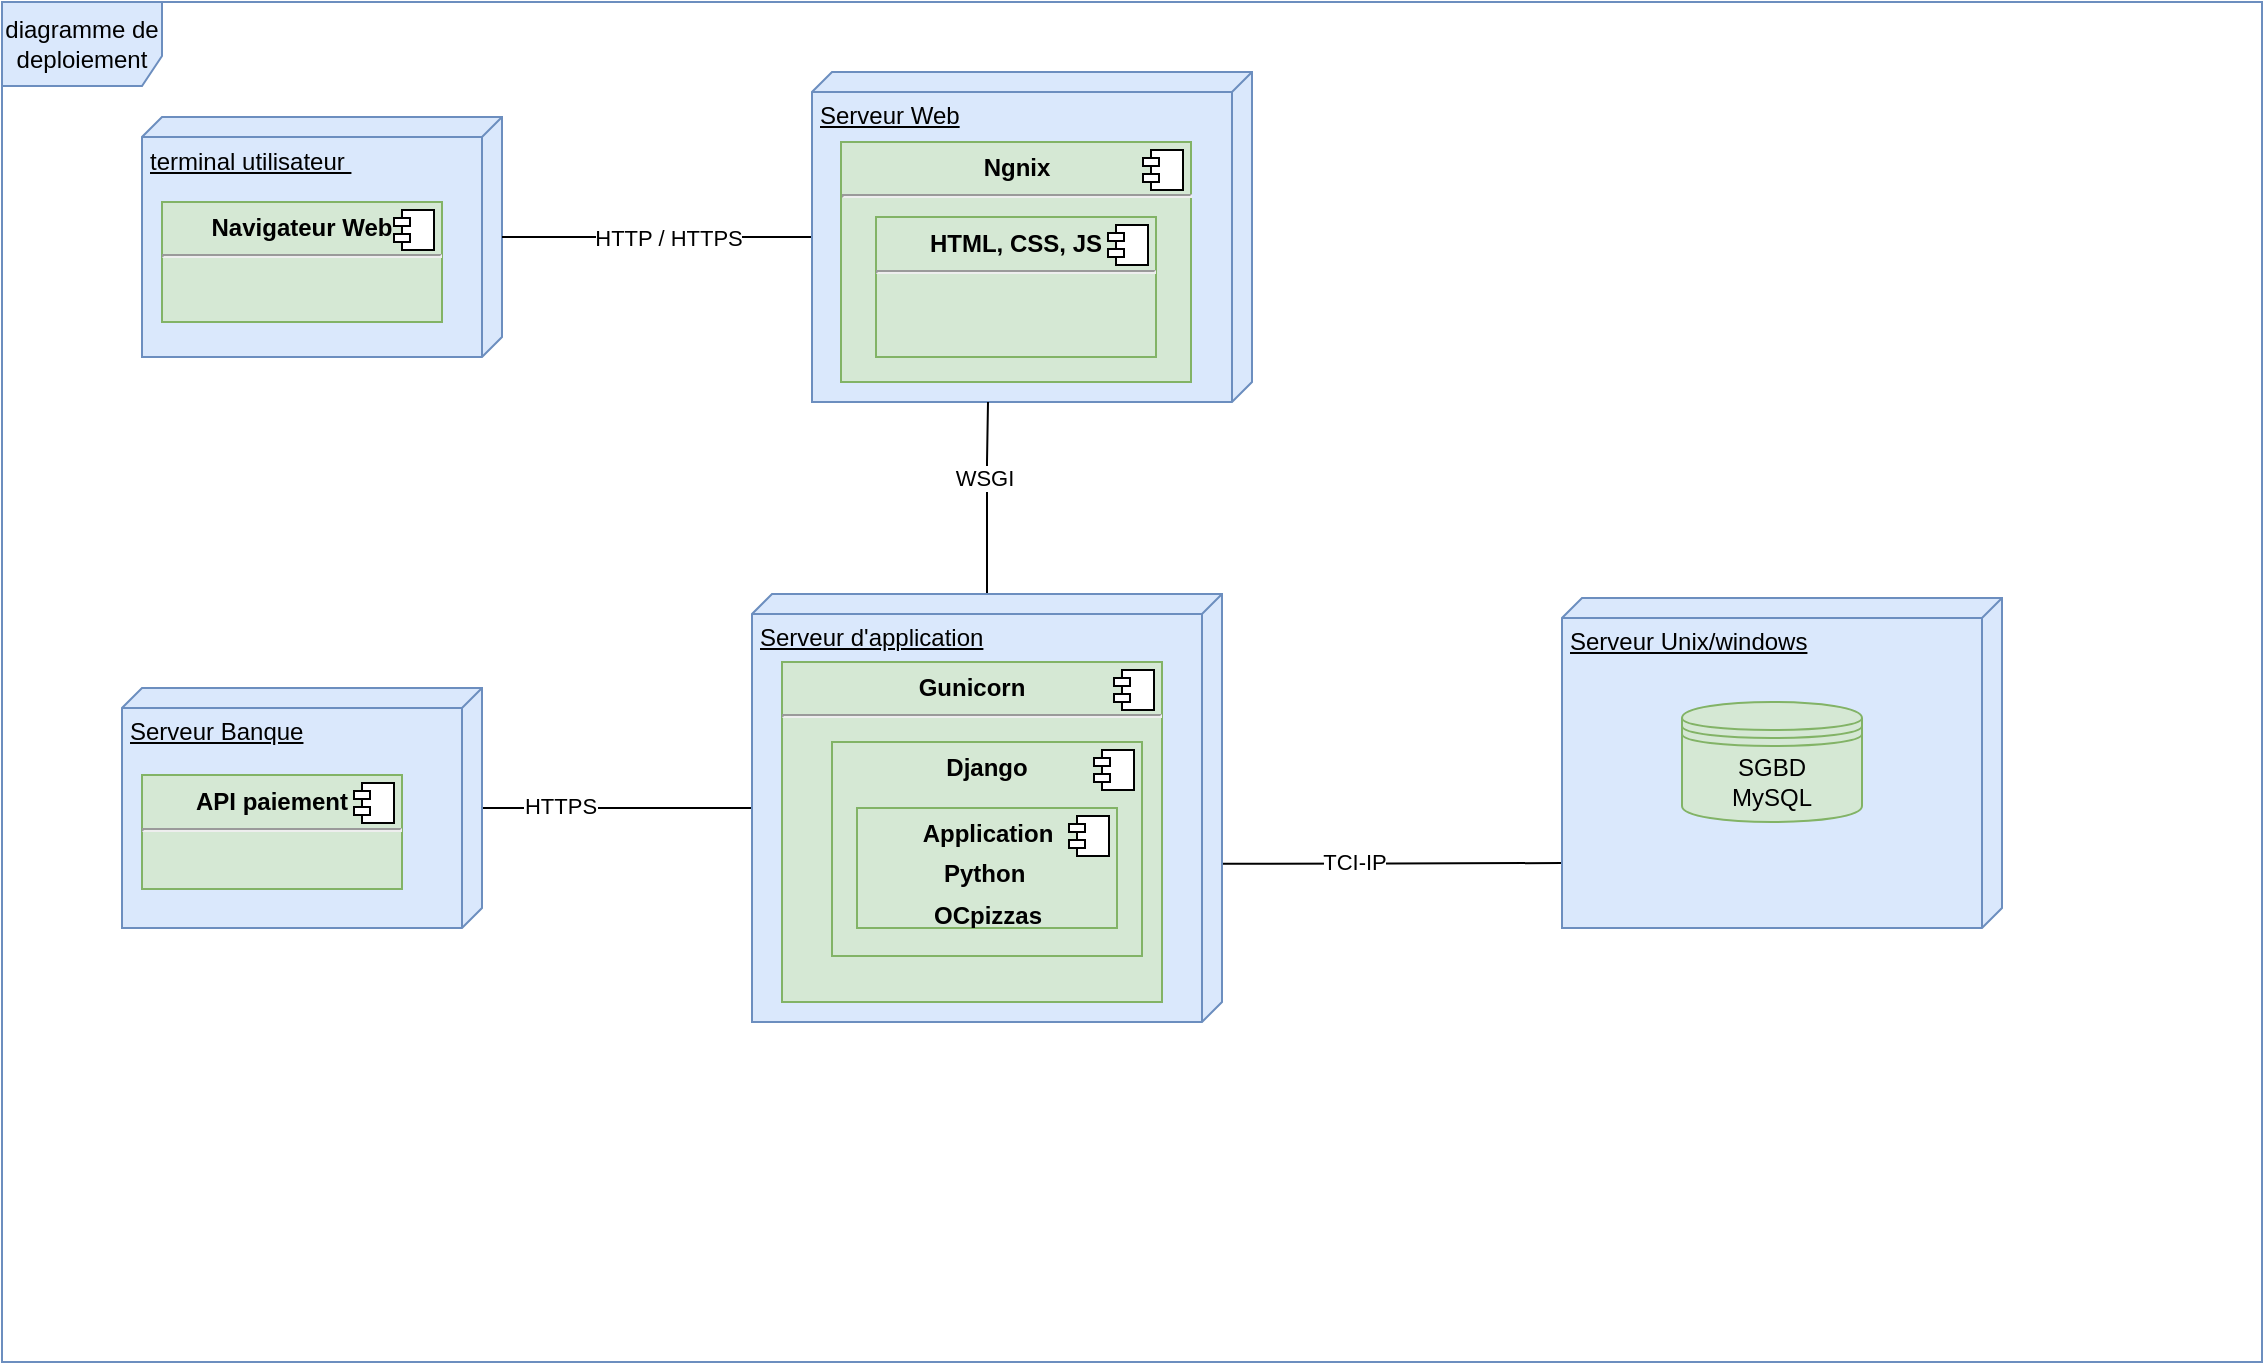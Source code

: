 <mxfile version="14.5.1" type="device"><diagram name="Page-1" id="e7e014a7-5840-1c2e-5031-d8a46d1fe8dd"><mxGraphModel dx="2255" dy="1452" grid="1" gridSize="10" guides="1" tooltips="1" connect="1" arrows="1" fold="1" page="1" pageScale="1" pageWidth="1169" pageHeight="826" background="#ffffff" math="0" shadow="0"><root><mxCell id="0"/><mxCell id="1" parent="0"/><mxCell id="hYdrdapwYtyit_yWE54Z-45" value="diagramme de deploiement" style="shape=umlFrame;whiteSpace=wrap;html=1;width=80;height=42;fillColor=#dae8fc;strokeColor=#6c8ebf;" parent="1" vertex="1"><mxGeometry x="-10" y="-10" width="1130" height="680" as="geometry"/></mxCell><mxCell id="hYdrdapwYtyit_yWE54Z-46" value="terminal utilisateur&amp;nbsp;&lt;br&gt;" style="verticalAlign=top;align=left;spacingTop=8;spacingLeft=2;spacingRight=12;shape=cube;size=10;direction=south;fontStyle=4;html=1;fillColor=#dae8fc;strokeColor=#6c8ebf;" parent="1" vertex="1"><mxGeometry x="60" y="47.5" width="180" height="120" as="geometry"/></mxCell><mxCell id="hYdrdapwYtyit_yWE54Z-54" style="edgeStyle=orthogonalEdgeStyle;rounded=0;orthogonalLoop=1;jettySize=auto;html=1;entryX=0.803;entryY=1;entryDx=0;entryDy=0;entryPerimeter=0;endArrow=none;endFill=0;exitX=0.63;exitY=0.018;exitDx=0;exitDy=0;exitPerimeter=0;" parent="1" source="ZpuhjXOF5CeiWTrg2cDK-25" target="hYdrdapwYtyit_yWE54Z-52" edge="1"><mxGeometry relative="1" as="geometry"/></mxCell><mxCell id="BY_hxlXQ0Y2SCNEkTWvw-1" value="TCI-IP" style="edgeLabel;html=1;align=center;verticalAlign=middle;resizable=0;points=[];" parent="hYdrdapwYtyit_yWE54Z-54" vertex="1" connectable="0"><mxGeometry x="-0.218" y="1" relative="1" as="geometry"><mxPoint x="2" as="offset"/></mxGeometry></mxCell><mxCell id="hYdrdapwYtyit_yWE54Z-56" style="edgeStyle=orthogonalEdgeStyle;rounded=0;orthogonalLoop=1;jettySize=auto;html=1;endArrow=none;endFill=0;" parent="1" source="ZpuhjXOF5CeiWTrg2cDK-24" target="hYdrdapwYtyit_yWE54Z-46" edge="1"><mxGeometry relative="1" as="geometry"><Array as="points"/><mxPoint x="560" y="20" as="sourcePoint"/><mxPoint x="155" y="180" as="targetPoint"/></mxGeometry></mxCell><mxCell id="hYdrdapwYtyit_yWE54Z-57" value="HTTP / HTTPS" style="edgeLabel;html=1;align=center;verticalAlign=middle;resizable=0;points=[];" parent="hYdrdapwYtyit_yWE54Z-56" vertex="1" connectable="0"><mxGeometry x="0.293" relative="1" as="geometry"><mxPoint x="28" as="offset"/></mxGeometry></mxCell><mxCell id="hYdrdapwYtyit_yWE54Z-52" value="Serveur Unix/windows" style="verticalAlign=top;align=left;spacingTop=8;spacingLeft=2;spacingRight=12;shape=cube;size=10;direction=south;fontStyle=4;html=1;fillColor=#dae8fc;strokeColor=#6c8ebf;" parent="1" vertex="1"><mxGeometry x="770" y="288" width="220" height="165" as="geometry"/></mxCell><mxCell id="hYdrdapwYtyit_yWE54Z-53" value="SGBD&#10;MySQL" style="shape=datastore;whiteSpace=wrap;html=1;fontFamily=Helvetica;fontSize=12;align=center;strokeColor=#82b366;fillColor=#d5e8d4;" parent="1" vertex="1"><mxGeometry x="830" y="340" width="90" height="60" as="geometry"/></mxCell><mxCell id="QexYt3PHQ1NNLXO5JTDu-2" style="edgeStyle=orthogonalEdgeStyle;rounded=0;orthogonalLoop=1;jettySize=auto;html=1;endArrow=none;endFill=0;" parent="1" source="QexYt3PHQ1NNLXO5JTDu-1" target="ZpuhjXOF5CeiWTrg2cDK-25" edge="1"><mxGeometry relative="1" as="geometry"><Array as="points"/><mxPoint x="405" y="390" as="targetPoint"/></mxGeometry></mxCell><mxCell id="QexYt3PHQ1NNLXO5JTDu-3" value="HTTPS" style="edgeLabel;html=1;align=center;verticalAlign=middle;resizable=0;points=[];" parent="QexYt3PHQ1NNLXO5JTDu-2" vertex="1" connectable="0"><mxGeometry x="-0.445" y="2" relative="1" as="geometry"><mxPoint x="1" y="1" as="offset"/></mxGeometry></mxCell><mxCell id="QexYt3PHQ1NNLXO5JTDu-1" value="Serveur Banque" style="verticalAlign=top;align=left;spacingTop=8;spacingLeft=2;spacingRight=12;shape=cube;size=10;direction=south;fontStyle=4;html=1;fillColor=#dae8fc;strokeColor=#6c8ebf;" parent="1" vertex="1"><mxGeometry x="50" y="333" width="180" height="120" as="geometry"/></mxCell><mxCell id="QexYt3PHQ1NNLXO5JTDu-6" value="&lt;p style=&quot;margin: 0px ; margin-top: 6px ; text-align: center&quot;&gt;&lt;b&gt;Navigateur Web&lt;/b&gt;&lt;/p&gt;&lt;hr&gt;&lt;p style=&quot;margin: 0px ; margin-left: 8px&quot;&gt;&lt;br&gt;&lt;/p&gt;" style="align=left;overflow=fill;html=1;dropTarget=0;fillColor=#d5e8d4;strokeColor=#82b366;" parent="1" vertex="1"><mxGeometry x="70" y="90" width="140" height="60" as="geometry"/></mxCell><mxCell id="QexYt3PHQ1NNLXO5JTDu-7" value="" style="shape=component;jettyWidth=8;jettyHeight=4;" parent="QexYt3PHQ1NNLXO5JTDu-6" vertex="1"><mxGeometry x="1" width="20" height="20" relative="1" as="geometry"><mxPoint x="-24" y="4" as="offset"/></mxGeometry></mxCell><mxCell id="ZpuhjXOF5CeiWTrg2cDK-22" value="&lt;p style=&quot;margin: 0px ; margin-top: 6px ; text-align: center&quot;&gt;&lt;b&gt;API paiement&lt;/b&gt;&lt;/p&gt;&lt;hr&gt;&lt;p style=&quot;margin: 0px ; margin-left: 8px&quot;&gt;&lt;br&gt;&lt;/p&gt;" style="align=left;overflow=fill;html=1;dropTarget=0;fillColor=#d5e8d4;strokeColor=#82b366;" parent="1" vertex="1"><mxGeometry x="60" y="376.5" width="130" height="57" as="geometry"/></mxCell><mxCell id="ZpuhjXOF5CeiWTrg2cDK-23" value="" style="shape=component;jettyWidth=8;jettyHeight=4;" parent="ZpuhjXOF5CeiWTrg2cDK-22" vertex="1"><mxGeometry x="1" width="20" height="20" relative="1" as="geometry"><mxPoint x="-24" y="4" as="offset"/></mxGeometry></mxCell><mxCell id="ZpuhjXOF5CeiWTrg2cDK-24" value="Serveur Web" style="verticalAlign=top;align=left;spacingTop=8;spacingLeft=2;spacingRight=12;shape=cube;size=10;direction=south;fontStyle=4;html=1;fillColor=#dae8fc;strokeColor=#6c8ebf;" parent="1" vertex="1"><mxGeometry x="395" y="25" width="220" height="165" as="geometry"/></mxCell><mxCell id="ZpuhjXOF5CeiWTrg2cDK-32" style="edgeStyle=orthogonalEdgeStyle;rounded=0;orthogonalLoop=1;jettySize=auto;html=1;startArrow=none;startFill=0;endArrow=none;endFill=0;" parent="1" source="ZpuhjXOF5CeiWTrg2cDK-25" target="ZpuhjXOF5CeiWTrg2cDK-24" edge="1"><mxGeometry relative="1" as="geometry"><Array as="points"><mxPoint x="483" y="220"/><mxPoint x="483" y="220"/></Array></mxGeometry></mxCell><mxCell id="ZpuhjXOF5CeiWTrg2cDK-33" value="WSGI" style="edgeLabel;html=1;align=center;verticalAlign=middle;resizable=0;points=[];" parent="ZpuhjXOF5CeiWTrg2cDK-32" vertex="1" connectable="0"><mxGeometry x="0.208" y="3" relative="1" as="geometry"><mxPoint x="1" as="offset"/></mxGeometry></mxCell><mxCell id="ZpuhjXOF5CeiWTrg2cDK-25" value="Serveur d'application" style="verticalAlign=top;align=left;spacingTop=8;spacingLeft=2;spacingRight=12;shape=cube;size=10;direction=south;fontStyle=4;html=1;fillColor=#dae8fc;strokeColor=#6c8ebf;" parent="1" vertex="1"><mxGeometry x="365" y="286" width="235" height="214" as="geometry"/></mxCell><mxCell id="ZpuhjXOF5CeiWTrg2cDK-26" value="&lt;p style=&quot;margin: 0px ; margin-top: 6px ; text-align: center&quot;&gt;&lt;b&gt;Gunicorn&lt;/b&gt;&lt;/p&gt;&lt;hr&gt;&lt;p style=&quot;margin: 0px ; margin-left: 8px&quot;&gt;&lt;br&gt;&lt;/p&gt;" style="align=left;overflow=fill;html=1;dropTarget=0;fillColor=#d5e8d4;strokeColor=#82b366;" parent="1" vertex="1"><mxGeometry x="380" y="320" width="190" height="170" as="geometry"/></mxCell><mxCell id="ZpuhjXOF5CeiWTrg2cDK-27" value="" style="shape=component;jettyWidth=8;jettyHeight=4;" parent="ZpuhjXOF5CeiWTrg2cDK-26" vertex="1"><mxGeometry x="1" width="20" height="20" relative="1" as="geometry"><mxPoint x="-24" y="4" as="offset"/></mxGeometry></mxCell><mxCell id="ZpuhjXOF5CeiWTrg2cDK-28" value="&lt;p style=&quot;margin: 0px ; margin-top: 6px ; text-align: center&quot;&gt;&lt;b&gt;Ngnix&lt;/b&gt;&lt;/p&gt;&lt;hr&gt;&lt;p style=&quot;margin: 0px ; margin-left: 8px&quot;&gt;&lt;br&gt;&lt;/p&gt;" style="align=left;overflow=fill;html=1;dropTarget=0;fillColor=#d5e8d4;strokeColor=#82b366;" parent="1" vertex="1"><mxGeometry x="409.5" y="60" width="175" height="120" as="geometry"/></mxCell><mxCell id="ZpuhjXOF5CeiWTrg2cDK-29" value="" style="shape=component;jettyWidth=8;jettyHeight=4;" parent="ZpuhjXOF5CeiWTrg2cDK-28" vertex="1"><mxGeometry x="1" width="20" height="20" relative="1" as="geometry"><mxPoint x="-24" y="4" as="offset"/></mxGeometry></mxCell><mxCell id="rlW5qjTQXX1rYgHLOLCI-1" value="&lt;p style=&quot;margin: 0px ; margin-top: 6px ; text-align: center&quot;&gt;&lt;b&gt;HTML, CSS, JS&lt;/b&gt;&lt;/p&gt;&lt;hr&gt;&lt;p style=&quot;margin: 0px ; margin-left: 8px&quot;&gt;&lt;br&gt;&lt;/p&gt;" style="align=left;overflow=fill;html=1;dropTarget=0;fillColor=#d5e8d4;strokeColor=#82b366;" parent="1" vertex="1"><mxGeometry x="427" y="97.5" width="140" height="70" as="geometry"/></mxCell><mxCell id="rlW5qjTQXX1rYgHLOLCI-2" value="" style="shape=component;jettyWidth=8;jettyHeight=4;" parent="rlW5qjTQXX1rYgHLOLCI-1" vertex="1"><mxGeometry x="1" width="20" height="20" relative="1" as="geometry"><mxPoint x="-24" y="4" as="offset"/></mxGeometry></mxCell><mxCell id="BY_hxlXQ0Y2SCNEkTWvw-2" value="&lt;p style=&quot;margin: 0px ; margin-top: 6px ; text-align: center&quot;&gt;&lt;b&gt;Django&lt;/b&gt;&lt;/p&gt;" style="align=left;overflow=fill;html=1;dropTarget=0;fillColor=#d5e8d4;strokeColor=#82b366;" parent="1" vertex="1"><mxGeometry x="405" y="360" width="155" height="107" as="geometry"/></mxCell><mxCell id="BY_hxlXQ0Y2SCNEkTWvw-3" value="" style="shape=component;jettyWidth=8;jettyHeight=4;" parent="BY_hxlXQ0Y2SCNEkTWvw-2" vertex="1"><mxGeometry x="1" width="20" height="20" relative="1" as="geometry"><mxPoint x="-24" y="4" as="offset"/></mxGeometry></mxCell><mxCell id="ZpuhjXOF5CeiWTrg2cDK-30" value="&lt;p style=&quot;margin: 0px ; margin-top: 6px ; text-align: center&quot;&gt;&lt;b&gt;Application&lt;/b&gt;&lt;/p&gt;&lt;p style=&quot;margin: 0px ; margin-top: 6px ; text-align: center&quot;&gt;&lt;b&gt;Python&amp;nbsp;&lt;/b&gt;&lt;/p&gt;&lt;p style=&quot;margin: 0px ; margin-top: 6px ; text-align: center&quot;&gt;&lt;b&gt;OCpizzas&lt;/b&gt;&lt;/p&gt;" style="align=left;overflow=fill;html=1;dropTarget=0;fillColor=#d5e8d4;strokeColor=#82b366;" parent="1" vertex="1"><mxGeometry x="417.5" y="393" width="130" height="60" as="geometry"/></mxCell><mxCell id="ZpuhjXOF5CeiWTrg2cDK-31" value="" style="shape=component;jettyWidth=8;jettyHeight=4;" parent="ZpuhjXOF5CeiWTrg2cDK-30" vertex="1"><mxGeometry x="1" width="20" height="20" relative="1" as="geometry"><mxPoint x="-24" y="4" as="offset"/></mxGeometry></mxCell></root></mxGraphModel></diagram></mxfile>